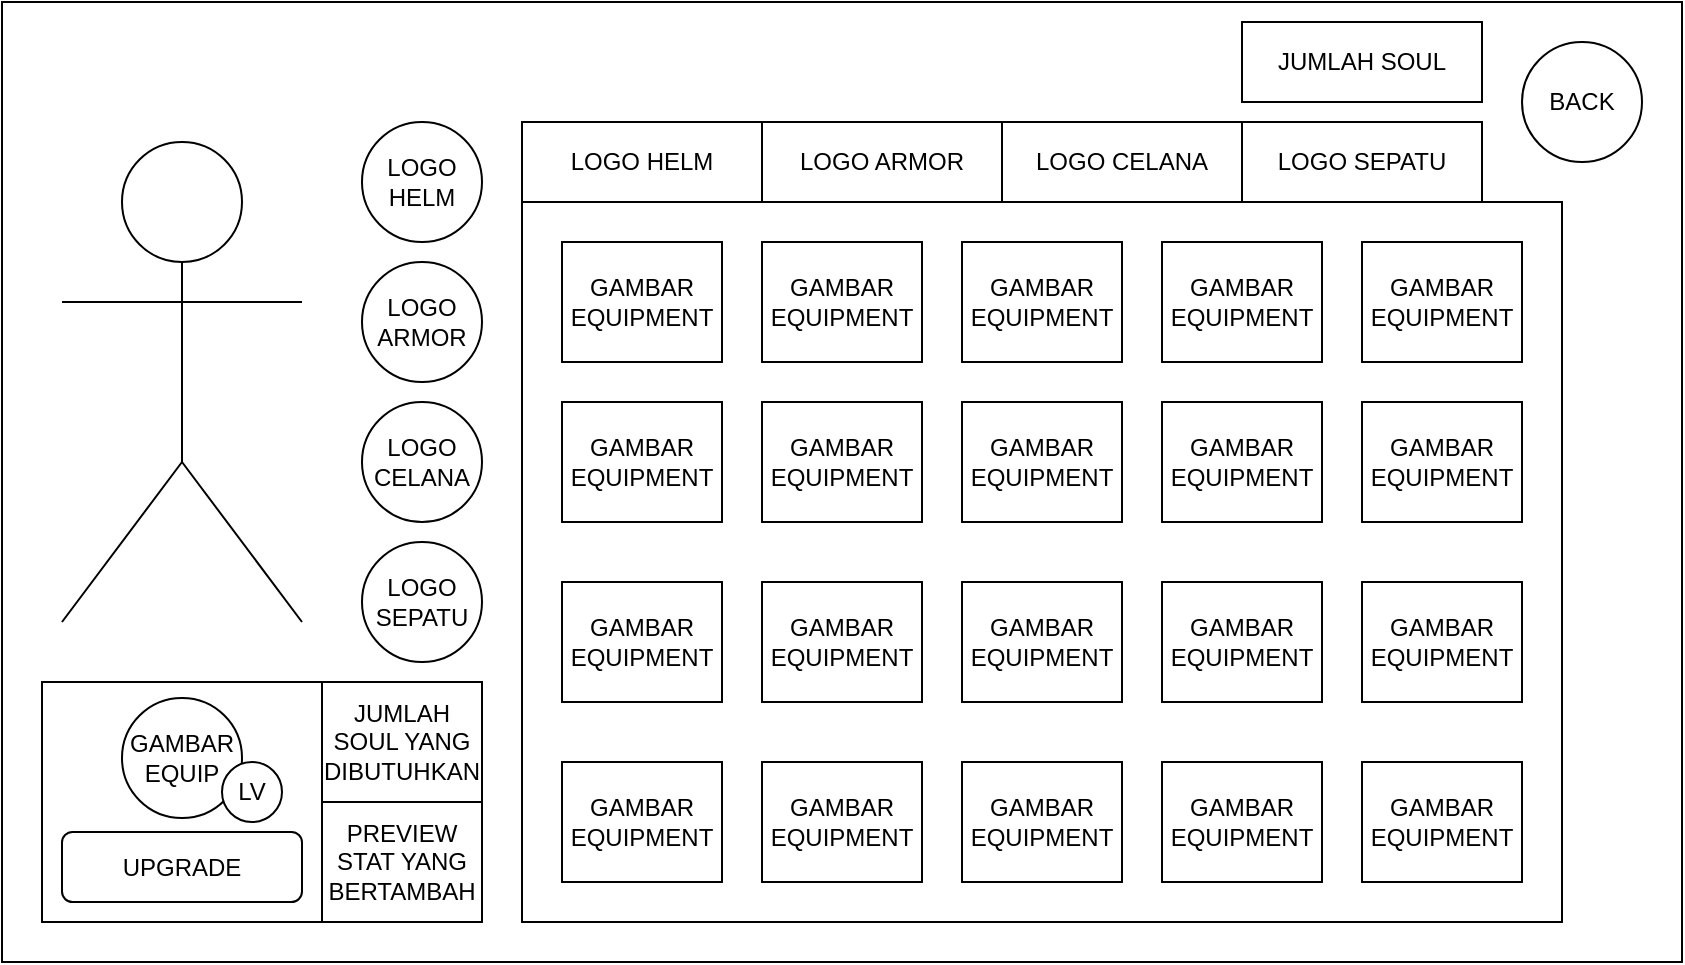 <mxfile version="13.0.3" type="device"><diagram id="ZajTI1VwaPcF0GhISIB7" name="Page-1"><mxGraphModel dx="1038" dy="616" grid="1" gridSize="10" guides="1" tooltips="1" connect="1" arrows="1" fold="1" page="1" pageScale="1" pageWidth="850" pageHeight="1100" math="0" shadow="0"><root><mxCell id="0"/><mxCell id="1" parent="0"/><mxCell id="GyOm-_kL2ax6e_Vl2eXj-1" value="" style="rounded=0;whiteSpace=wrap;html=1;fillColor=none;" parent="1" vertex="1"><mxGeometry width="840" height="480" as="geometry"/></mxCell><mxCell id="GyOm-_kL2ax6e_Vl2eXj-2" value="" style="shape=umlActor;verticalLabelPosition=bottom;labelBackgroundColor=#ffffff;verticalAlign=top;html=1;outlineConnect=0;" parent="1" vertex="1"><mxGeometry x="30" y="70" width="120" height="240" as="geometry"/></mxCell><mxCell id="GyOm-_kL2ax6e_Vl2eXj-3" value="LOGO HELM" style="ellipse;whiteSpace=wrap;html=1;aspect=fixed;" parent="1" vertex="1"><mxGeometry x="180" y="60" width="60" height="60" as="geometry"/></mxCell><mxCell id="GyOm-_kL2ax6e_Vl2eXj-4" value="LOGO ARMOR" style="ellipse;whiteSpace=wrap;html=1;aspect=fixed;" parent="1" vertex="1"><mxGeometry x="180" y="130" width="60" height="60" as="geometry"/></mxCell><mxCell id="GyOm-_kL2ax6e_Vl2eXj-5" value="LOGO CELANA" style="ellipse;whiteSpace=wrap;html=1;aspect=fixed;" parent="1" vertex="1"><mxGeometry x="180" y="200" width="60" height="60" as="geometry"/></mxCell><mxCell id="GyOm-_kL2ax6e_Vl2eXj-6" value="" style="rounded=0;whiteSpace=wrap;html=1;" parent="1" vertex="1"><mxGeometry x="260" y="100" width="520" height="360" as="geometry"/></mxCell><mxCell id="GyOm-_kL2ax6e_Vl2eXj-7" value="BACK" style="ellipse;whiteSpace=wrap;html=1;aspect=fixed;" parent="1" vertex="1"><mxGeometry x="760" y="20" width="60" height="60" as="geometry"/></mxCell><mxCell id="GyOm-_kL2ax6e_Vl2eXj-9" value="LOGO SEPATU" style="ellipse;whiteSpace=wrap;html=1;aspect=fixed;" parent="1" vertex="1"><mxGeometry x="180" y="270" width="60" height="60" as="geometry"/></mxCell><mxCell id="GyOm-_kL2ax6e_Vl2eXj-10" value="GAMBAR EQUIPMENT" style="rounded=0;whiteSpace=wrap;html=1;" parent="1" vertex="1"><mxGeometry x="280" y="120" width="80" height="60" as="geometry"/></mxCell><mxCell id="GyOm-_kL2ax6e_Vl2eXj-11" value="GAMBAR EQUIPMENT" style="rounded=0;whiteSpace=wrap;html=1;" parent="1" vertex="1"><mxGeometry x="380" y="120" width="80" height="60" as="geometry"/></mxCell><mxCell id="GyOm-_kL2ax6e_Vl2eXj-12" value="GAMBAR EQUIPMENT" style="rounded=0;whiteSpace=wrap;html=1;" parent="1" vertex="1"><mxGeometry x="480" y="120" width="80" height="60" as="geometry"/></mxCell><mxCell id="GyOm-_kL2ax6e_Vl2eXj-13" value="GAMBAR EQUIPMENT" style="rounded=0;whiteSpace=wrap;html=1;" parent="1" vertex="1"><mxGeometry x="580" y="120" width="80" height="60" as="geometry"/></mxCell><mxCell id="GyOm-_kL2ax6e_Vl2eXj-14" value="GAMBAR EQUIPMENT" style="rounded=0;whiteSpace=wrap;html=1;" parent="1" vertex="1"><mxGeometry x="680" y="120" width="80" height="60" as="geometry"/></mxCell><mxCell id="GyOm-_kL2ax6e_Vl2eXj-18" value="GAMBAR EQUIPMENT" style="rounded=0;whiteSpace=wrap;html=1;" parent="1" vertex="1"><mxGeometry x="280" y="380" width="80" height="60" as="geometry"/></mxCell><mxCell id="GyOm-_kL2ax6e_Vl2eXj-19" value="GAMBAR EQUIPMENT" style="rounded=0;whiteSpace=wrap;html=1;" parent="1" vertex="1"><mxGeometry x="380" y="380" width="80" height="60" as="geometry"/></mxCell><mxCell id="GyOm-_kL2ax6e_Vl2eXj-20" value="GAMBAR EQUIPMENT" style="rounded=0;whiteSpace=wrap;html=1;" parent="1" vertex="1"><mxGeometry x="480" y="380" width="80" height="60" as="geometry"/></mxCell><mxCell id="GyOm-_kL2ax6e_Vl2eXj-21" value="GAMBAR EQUIPMENT" style="rounded=0;whiteSpace=wrap;html=1;" parent="1" vertex="1"><mxGeometry x="580" y="380" width="80" height="60" as="geometry"/></mxCell><mxCell id="GyOm-_kL2ax6e_Vl2eXj-22" value="GAMBAR EQUIPMENT" style="rounded=0;whiteSpace=wrap;html=1;" parent="1" vertex="1"><mxGeometry x="680" y="380" width="80" height="60" as="geometry"/></mxCell><mxCell id="GyOm-_kL2ax6e_Vl2eXj-23" value="GAMBAR EQUIPMENT" style="rounded=0;whiteSpace=wrap;html=1;" parent="1" vertex="1"><mxGeometry x="280" y="200" width="80" height="60" as="geometry"/></mxCell><mxCell id="GyOm-_kL2ax6e_Vl2eXj-24" value="GAMBAR EQUIPMENT" style="rounded=0;whiteSpace=wrap;html=1;" parent="1" vertex="1"><mxGeometry x="380" y="200" width="80" height="60" as="geometry"/></mxCell><mxCell id="GyOm-_kL2ax6e_Vl2eXj-25" value="GAMBAR EQUIPMENT" style="rounded=0;whiteSpace=wrap;html=1;" parent="1" vertex="1"><mxGeometry x="480" y="200" width="80" height="60" as="geometry"/></mxCell><mxCell id="GyOm-_kL2ax6e_Vl2eXj-26" value="GAMBAR EQUIPMENT" style="rounded=0;whiteSpace=wrap;html=1;" parent="1" vertex="1"><mxGeometry x="580" y="200" width="80" height="60" as="geometry"/></mxCell><mxCell id="GyOm-_kL2ax6e_Vl2eXj-27" value="GAMBAR EQUIPMENT" style="rounded=0;whiteSpace=wrap;html=1;" parent="1" vertex="1"><mxGeometry x="680" y="200" width="80" height="60" as="geometry"/></mxCell><mxCell id="GyOm-_kL2ax6e_Vl2eXj-28" value="GAMBAR EQUIPMENT" style="rounded=0;whiteSpace=wrap;html=1;" parent="1" vertex="1"><mxGeometry x="280" y="290" width="80" height="60" as="geometry"/></mxCell><mxCell id="GyOm-_kL2ax6e_Vl2eXj-29" value="GAMBAR EQUIPMENT" style="rounded=0;whiteSpace=wrap;html=1;" parent="1" vertex="1"><mxGeometry x="380" y="290" width="80" height="60" as="geometry"/></mxCell><mxCell id="GyOm-_kL2ax6e_Vl2eXj-30" value="GAMBAR EQUIPMENT" style="rounded=0;whiteSpace=wrap;html=1;" parent="1" vertex="1"><mxGeometry x="480" y="290" width="80" height="60" as="geometry"/></mxCell><mxCell id="GyOm-_kL2ax6e_Vl2eXj-31" value="GAMBAR EQUIPMENT" style="rounded=0;whiteSpace=wrap;html=1;" parent="1" vertex="1"><mxGeometry x="580" y="290" width="80" height="60" as="geometry"/></mxCell><mxCell id="GyOm-_kL2ax6e_Vl2eXj-32" value="GAMBAR EQUIPMENT" style="rounded=0;whiteSpace=wrap;html=1;" parent="1" vertex="1"><mxGeometry x="680" y="290" width="80" height="60" as="geometry"/></mxCell><mxCell id="GyOm-_kL2ax6e_Vl2eXj-33" value="LOGO HELM" style="rounded=0;whiteSpace=wrap;html=1;connectable=1;" parent="1" vertex="1"><mxGeometry x="260" y="60" width="120" height="40" as="geometry"/></mxCell><mxCell id="GyOm-_kL2ax6e_Vl2eXj-34" value="LOGO ARMOR" style="rounded=0;whiteSpace=wrap;html=1;connectable=1;" parent="1" vertex="1"><mxGeometry x="380" y="60" width="120" height="40" as="geometry"/></mxCell><mxCell id="GyOm-_kL2ax6e_Vl2eXj-35" value="LOGO CELANA" style="rounded=0;whiteSpace=wrap;html=1;connectable=1;" parent="1" vertex="1"><mxGeometry x="500" y="60" width="120" height="40" as="geometry"/></mxCell><mxCell id="GyOm-_kL2ax6e_Vl2eXj-36" value="LOGO SEPATU" style="rounded=0;whiteSpace=wrap;html=1;connectable=1;" parent="1" vertex="1"><mxGeometry x="620" y="60" width="120" height="40" as="geometry"/></mxCell><mxCell id="_ZdRxuKTDlOPUnseZ2LM-2" value="" style="rounded=0;whiteSpace=wrap;html=1;" parent="1" vertex="1"><mxGeometry x="20" y="340" width="220" height="120" as="geometry"/></mxCell><mxCell id="_ZdRxuKTDlOPUnseZ2LM-3" value="GAMBAR EQUIP" style="ellipse;whiteSpace=wrap;html=1;aspect=fixed;" parent="1" vertex="1"><mxGeometry x="60" y="348" width="60" height="60" as="geometry"/></mxCell><mxCell id="_ZdRxuKTDlOPUnseZ2LM-4" value="UPGRADE" style="rounded=1;whiteSpace=wrap;html=1;" parent="1" vertex="1"><mxGeometry x="30" y="415" width="120" height="35" as="geometry"/></mxCell><mxCell id="_ZdRxuKTDlOPUnseZ2LM-5" value="JUMLAH SOUL YANG DIBUTUHKAN" style="rounded=0;whiteSpace=wrap;html=1;" parent="1" vertex="1"><mxGeometry x="160" y="340" width="80" height="60" as="geometry"/></mxCell><mxCell id="_ZdRxuKTDlOPUnseZ2LM-6" value="PREVIEW STAT YANG BERTAMBAH" style="rounded=0;whiteSpace=wrap;html=1;" parent="1" vertex="1"><mxGeometry x="160" y="400" width="80" height="60" as="geometry"/></mxCell><mxCell id="_ZdRxuKTDlOPUnseZ2LM-7" value="LV" style="ellipse;whiteSpace=wrap;html=1;aspect=fixed;" parent="1" vertex="1"><mxGeometry x="110" y="380" width="30" height="30" as="geometry"/></mxCell><mxCell id="8F3L3SscTaygFq7hI4-W-1" value="JUMLAH SOUL" style="rounded=0;whiteSpace=wrap;html=1;connectable=1;" vertex="1" parent="1"><mxGeometry x="620" y="10" width="120" height="40" as="geometry"/></mxCell></root></mxGraphModel></diagram></mxfile>